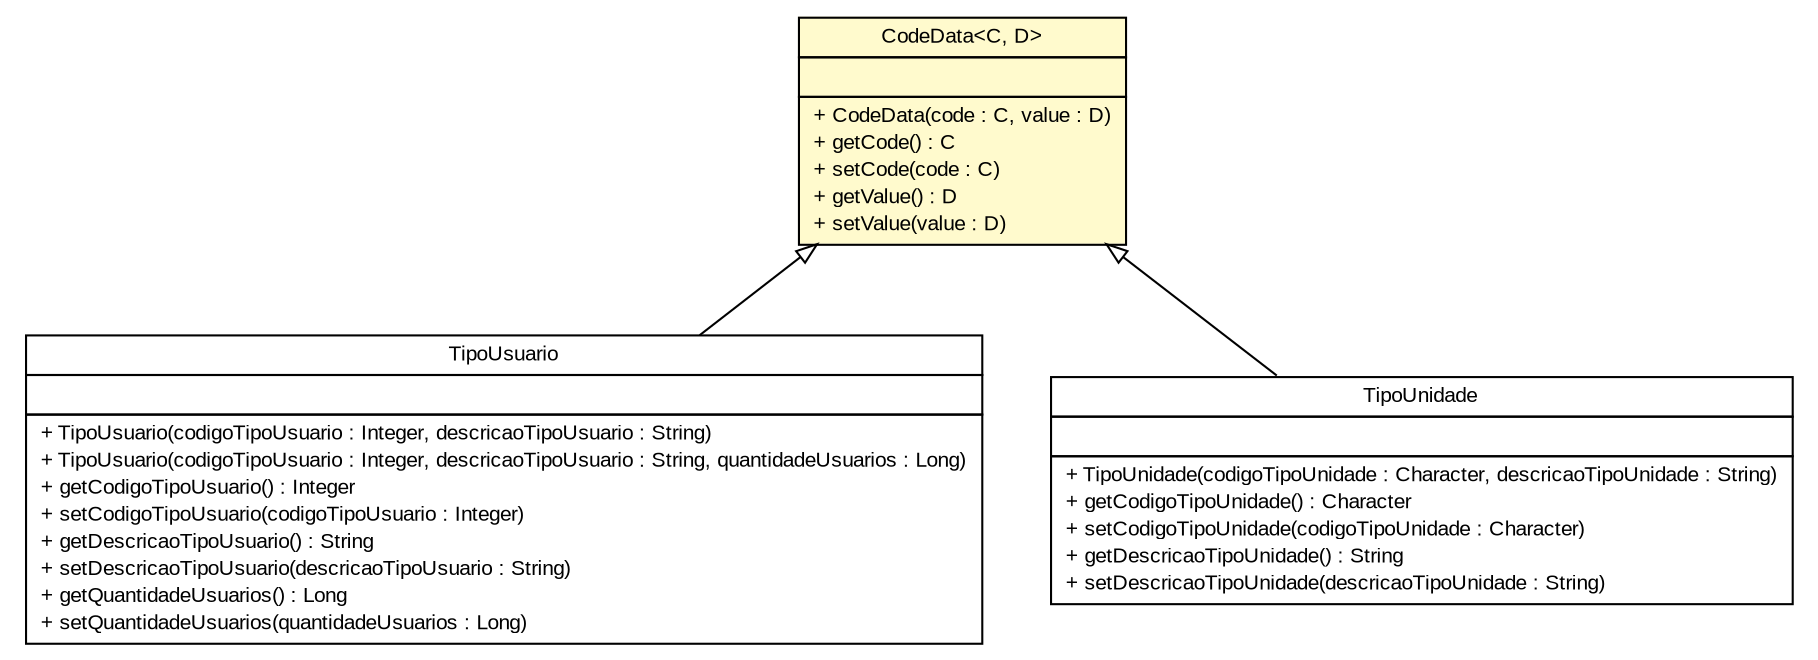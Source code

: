 #!/usr/local/bin/dot
#
# Class diagram 
# Generated by UMLGraph version R5_6 (http://www.umlgraph.org/)
#

digraph G {
	edge [fontname="arial",fontsize=10,labelfontname="arial",labelfontsize=10];
	node [fontname="arial",fontsize=10,shape=plaintext];
	nodesep=0.25;
	ranksep=0.5;
	// br.gov.to.sefaz.persistence.domain.CodeData<C, D>
	c274267 [label=<<table title="br.gov.to.sefaz.persistence.domain.CodeData" border="0" cellborder="1" cellspacing="0" cellpadding="2" port="p" bgcolor="lemonChiffon" href="./CodeData.html">
		<tr><td><table border="0" cellspacing="0" cellpadding="1">
<tr><td align="center" balign="center"> CodeData&lt;C, D&gt; </td></tr>
		</table></td></tr>
		<tr><td><table border="0" cellspacing="0" cellpadding="1">
<tr><td align="left" balign="left">  </td></tr>
		</table></td></tr>
		<tr><td><table border="0" cellspacing="0" cellpadding="1">
<tr><td align="left" balign="left"> + CodeData(code : C, value : D) </td></tr>
<tr><td align="left" balign="left"> + getCode() : C </td></tr>
<tr><td align="left" balign="left"> + setCode(code : C) </td></tr>
<tr><td align="left" balign="left"> + getValue() : D </td></tr>
<tr><td align="left" balign="left"> + setValue(value : D) </td></tr>
		</table></td></tr>
		</table>>, URL="./CodeData.html", fontname="arial", fontcolor="black", fontsize=10.0];
	// br.gov.to.sefaz.seg.persistence.domain.TipoUsuario
	c274593 [label=<<table title="br.gov.to.sefaz.seg.persistence.domain.TipoUsuario" border="0" cellborder="1" cellspacing="0" cellpadding="2" port="p" href="../../seg/persistence/domain/TipoUsuario.html">
		<tr><td><table border="0" cellspacing="0" cellpadding="1">
<tr><td align="center" balign="center"> TipoUsuario </td></tr>
		</table></td></tr>
		<tr><td><table border="0" cellspacing="0" cellpadding="1">
<tr><td align="left" balign="left">  </td></tr>
		</table></td></tr>
		<tr><td><table border="0" cellspacing="0" cellpadding="1">
<tr><td align="left" balign="left"> + TipoUsuario(codigoTipoUsuario : Integer, descricaoTipoUsuario : String) </td></tr>
<tr><td align="left" balign="left"> + TipoUsuario(codigoTipoUsuario : Integer, descricaoTipoUsuario : String, quantidadeUsuarios : Long) </td></tr>
<tr><td align="left" balign="left"> + getCodigoTipoUsuario() : Integer </td></tr>
<tr><td align="left" balign="left"> + setCodigoTipoUsuario(codigoTipoUsuario : Integer) </td></tr>
<tr><td align="left" balign="left"> + getDescricaoTipoUsuario() : String </td></tr>
<tr><td align="left" balign="left"> + setDescricaoTipoUsuario(descricaoTipoUsuario : String) </td></tr>
<tr><td align="left" balign="left"> + getQuantidadeUsuarios() : Long </td></tr>
<tr><td align="left" balign="left"> + setQuantidadeUsuarios(quantidadeUsuarios : Long) </td></tr>
		</table></td></tr>
		</table>>, URL="../../seg/persistence/domain/TipoUsuario.html", fontname="arial", fontcolor="black", fontsize=10.0];
	// br.gov.to.sefaz.seg.persistence.domain.TipoUnidade
	c274594 [label=<<table title="br.gov.to.sefaz.seg.persistence.domain.TipoUnidade" border="0" cellborder="1" cellspacing="0" cellpadding="2" port="p" href="../../seg/persistence/domain/TipoUnidade.html">
		<tr><td><table border="0" cellspacing="0" cellpadding="1">
<tr><td align="center" balign="center"> TipoUnidade </td></tr>
		</table></td></tr>
		<tr><td><table border="0" cellspacing="0" cellpadding="1">
<tr><td align="left" balign="left">  </td></tr>
		</table></td></tr>
		<tr><td><table border="0" cellspacing="0" cellpadding="1">
<tr><td align="left" balign="left"> + TipoUnidade(codigoTipoUnidade : Character, descricaoTipoUnidade : String) </td></tr>
<tr><td align="left" balign="left"> + getCodigoTipoUnidade() : Character </td></tr>
<tr><td align="left" balign="left"> + setCodigoTipoUnidade(codigoTipoUnidade : Character) </td></tr>
<tr><td align="left" balign="left"> + getDescricaoTipoUnidade() : String </td></tr>
<tr><td align="left" balign="left"> + setDescricaoTipoUnidade(descricaoTipoUnidade : String) </td></tr>
		</table></td></tr>
		</table>>, URL="../../seg/persistence/domain/TipoUnidade.html", fontname="arial", fontcolor="black", fontsize=10.0];
	//br.gov.to.sefaz.seg.persistence.domain.TipoUsuario extends br.gov.to.sefaz.persistence.domain.CodeData<java.lang.Integer, java.lang.String>
	c274267:p -> c274593:p [dir=back,arrowtail=empty];
	//br.gov.to.sefaz.seg.persistence.domain.TipoUnidade extends br.gov.to.sefaz.persistence.domain.CodeData<java.lang.Character, java.lang.String>
	c274267:p -> c274594:p [dir=back,arrowtail=empty];
}

